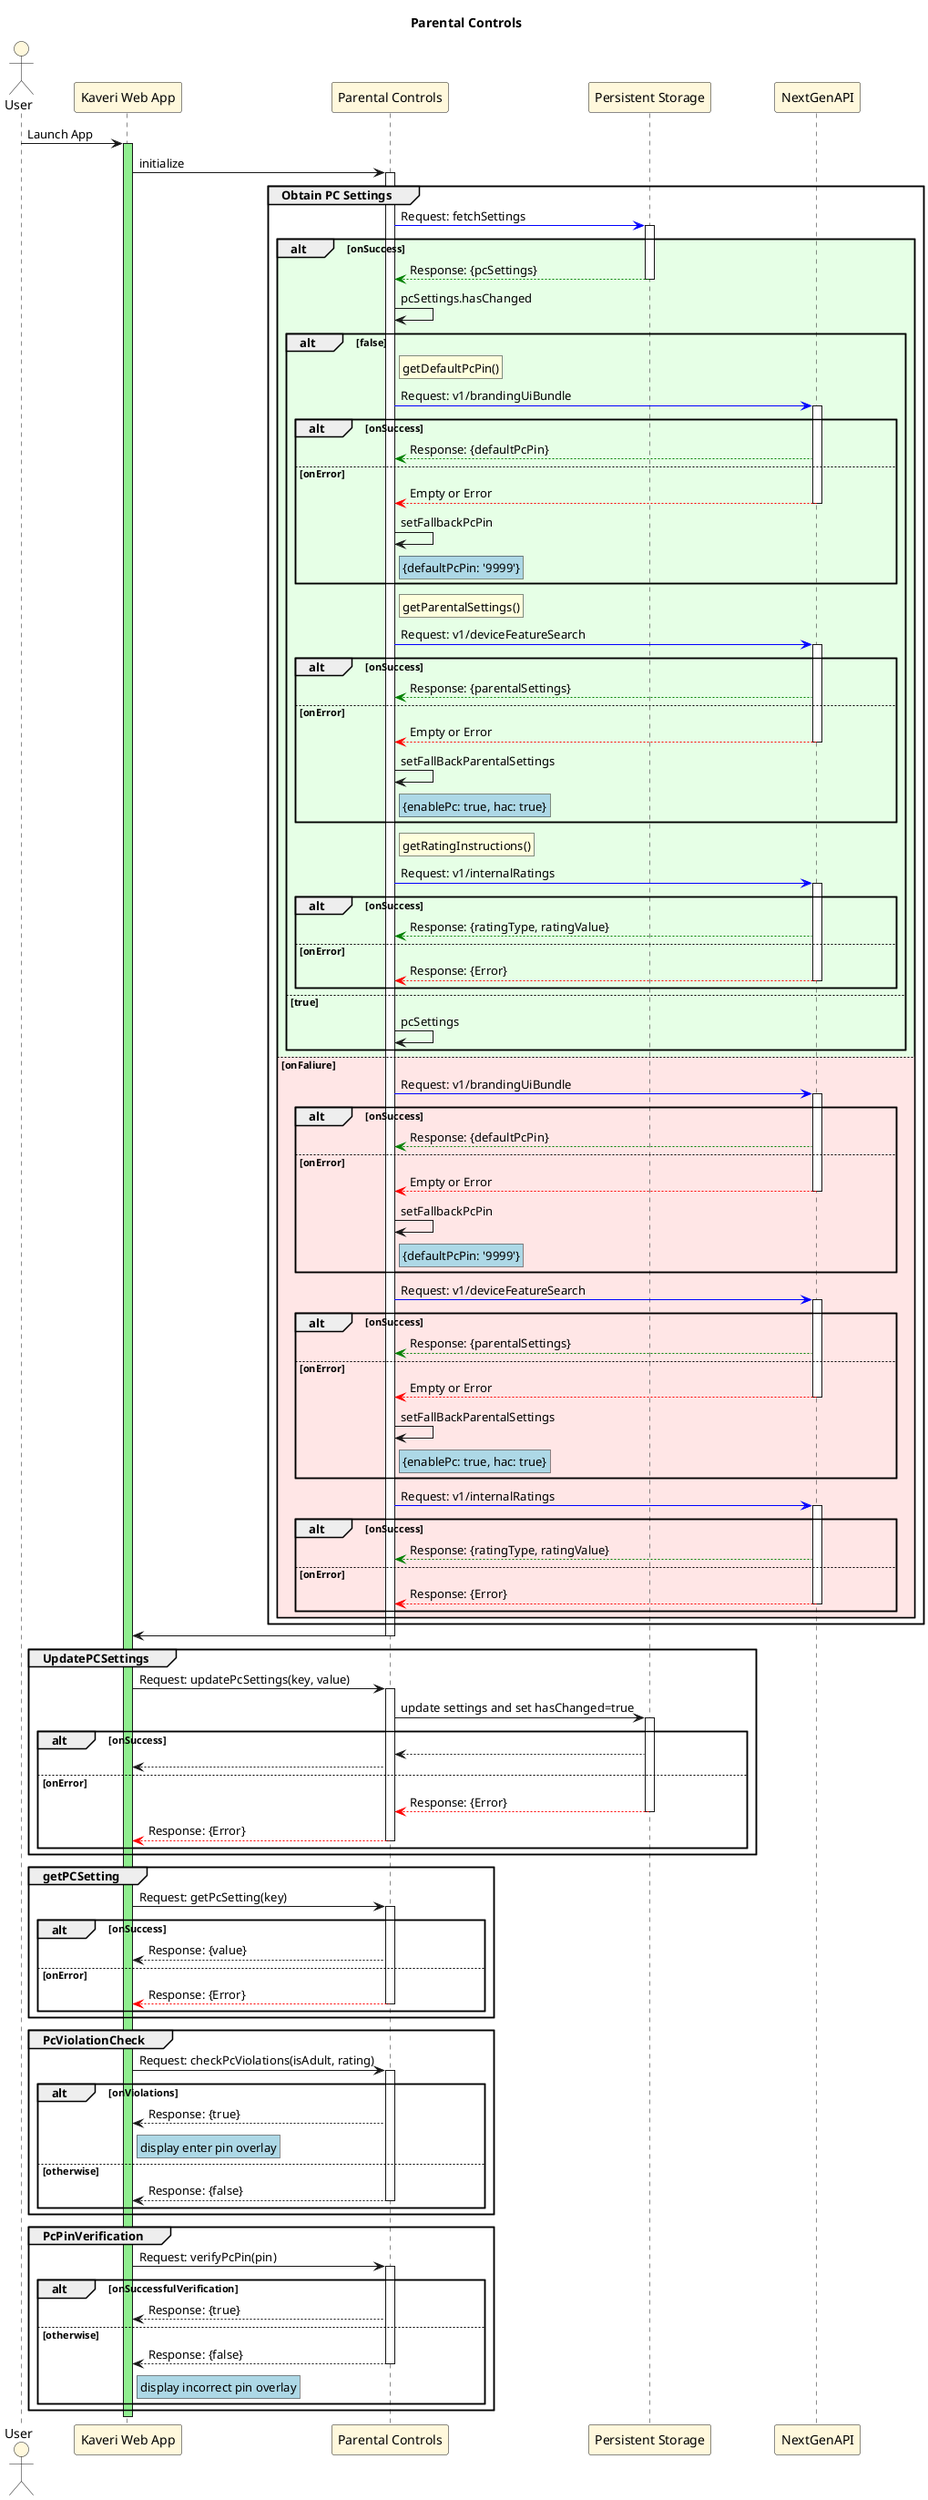 @startuml "Parental Controls"
    title "Parental Controls"
    skinparam ParticipantPadding 30

    actor "User" as User #Cornsilk
    participant "Kaveri Web App" as Kaveri #Cornsilk
    participant "Parental Controls" as PC #Cornsilk
    participant "Persistent Storage" as LocalStorage #Cornsilk
    participant "NextGenAPI" as Services #Cornsilk

    User -> Kaveri: Launch App
    activate Kaveri #LightGreen
    Kaveri -> PC: initialize
    group Obtain PC Settings
        activate PC
        PC -[#Blue]> LocalStorage: Request: fetchSettings
        activate LocalStorage

        alt #e6ffe6 onSuccess
            LocalStorage --[#Green]> PC: Response: {pcSettings}
            deactivate LocalStorage

            PC -> PC: pcSettings.hasChanged
            alt false
                rnote right of PC: getDefaultPcPin()
                PC -[#Blue]> Services: Request: v1/brandingUiBundle
                activate Services
                alt onSuccess
                    Services --[#Green]> PC: Response: {defaultPcPin}
                else onError
                    Services --[#Red]> PC: Empty or Error
                    deactivate Services
                    PC -> PC: setFallbackPcPin
                    rnote right of PC #LightBlue: {defaultPcPin: '9999'}
                end
                rnote right of PC: getParentalSettings()
                PC -[#Blue]> Services: Request: v1/deviceFeatureSearch
                activate Services
                alt onSuccess
                    Services --[#Green]> PC: Response: {parentalSettings}
                else onError
                    Services --[#Red]> PC: Empty or Error
                    deactivate Services
                    PC -> PC: setFallBackParentalSettings
                    rnote right of PC #LightBlue: {enablePc: true, hac: true}
                end
                rnote right of PC: getRatingInstructions()
                PC -[#Blue]> Services: Request: v1/internalRatings
                activate Services
                alt onSuccess
                    Services --[#Green]> PC: Response: {ratingType, ratingValue}
                else onError
                    Services --[#Red]> PC: Response: {Error}
                    deactivate Services
                end
            else true
                PC -> PC: pcSettings
            end

        else #ffe6e6 onFaliure
            PC -[#Blue]> Services: Request: v1/brandingUiBundle
            activate Services
            alt onSuccess
                Services --[#Green]> PC: Response: {defaultPcPin}
            else onError
                Services --[#Red]> PC: Empty or Error
                deactivate Services
                PC -> PC: setFallbackPcPin
                rnote right of PC #LightBlue: {defaultPcPin: '9999'}
            end

            PC -[#Blue]> Services: Request: v1/deviceFeatureSearch
            activate Services
            alt onSuccess
                Services --[#Green]> PC: Response: {parentalSettings}
            else onError
                Services --[#Red]> PC: Empty or Error
                deactivate Services
                PC -> PC: setFallBackParentalSettings
                rnote right of PC #LightBlue: {enablePc: true, hac: true}
            end

            PC -[#Blue]> Services: Request: v1/internalRatings
            activate Services
            alt onSuccess
                Services --[#Green]> PC: Response: {ratingType, ratingValue}
            else onError
                Services --[#Red]> PC: Response: {Error}
                deactivate Services
            end
        end
    end
    PC -> Kaveri
    deactivate PC

    group UpdatePCSettings
        Kaveri -> PC: Request: updatePcSettings(key, value)
        activate PC
        PC -> LocalStorage: update settings and set hasChanged=true
        activate LocalStorage
        alt onSuccess
            LocalStorage --> PC
            PC --> Kaveri
        else onError
            LocalStorage --[#Red]> PC: Response: {Error}
            deactivate LocalStorage
            PC --[#Red]> Kaveri: Response: {Error}
            deactivate PC
        end
    end

    group getPCSetting
        Kaveri -> PC: Request: getPcSetting(key)
        activate PC
        alt onSuccess
            PC --> Kaveri: Response: {value}
        else onError
            PC --[#Red]> Kaveri: Response: {Error}
            deactivate PC
        end
    end

    group PcViolationCheck
        Kaveri -> PC: Request: checkPcViolations(isAdult, rating)
        activate PC
        alt onViolations
            PC --> Kaveri: Response: {true}
            rnote right of Kaveri #LightBlue: display enter pin overlay
        else otherwise
            PC --> Kaveri: Response: {false}
            deactivate PC
        end
    end

    group PcPinVerification
        Kaveri -> PC: Request: verifyPcPin(pin)
        activate PC
        alt onSuccessfulVerification
            PC --> Kaveri: Response: {true}
        else otherwise
            PC --> Kaveri: Response: {false}
            rnote right of Kaveri #LightBlue: display incorrect pin overlay
            deactivate PC
        end
    end

    deactivate Kaveri
@enduml